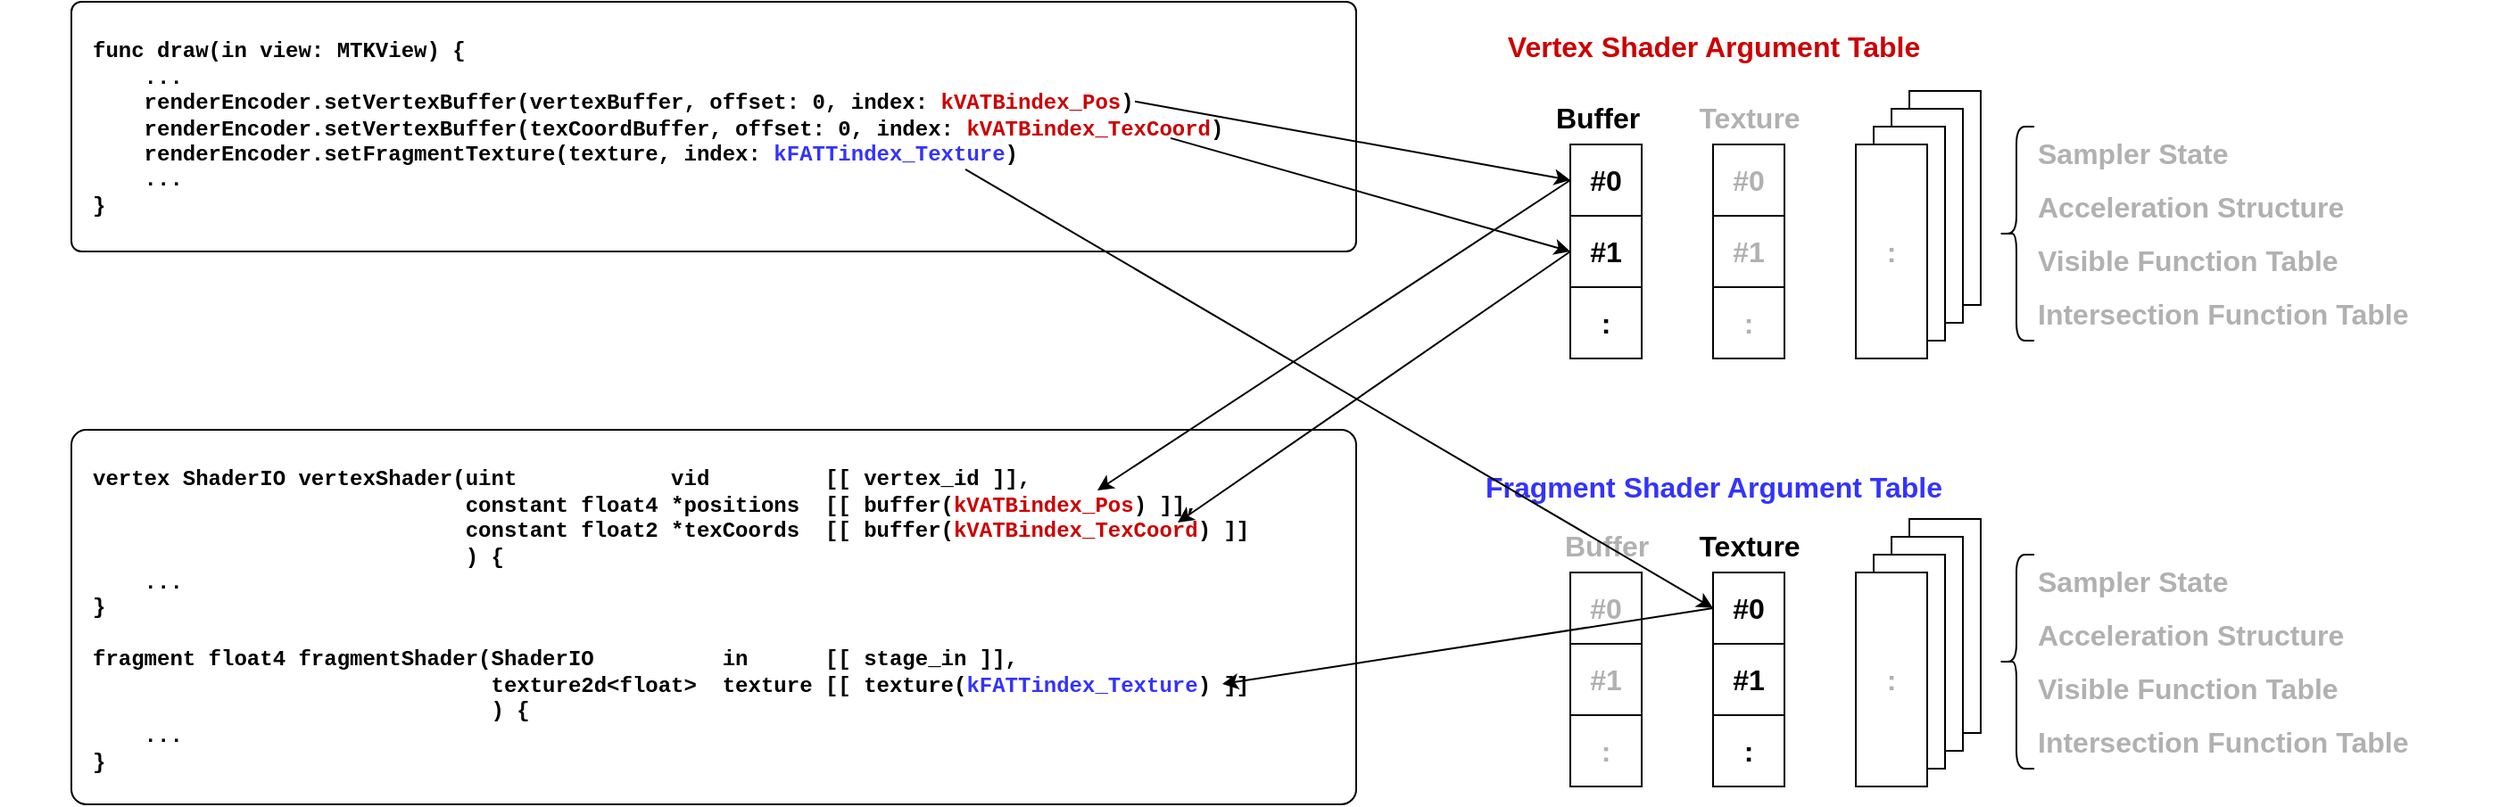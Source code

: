 <mxfile version="21.6.8" type="google">
  <diagram name="ページ1" id="1Cyc8Ljjhx49Ur-3QJ39">
    <mxGraphModel grid="1" page="1" gridSize="10" guides="1" tooltips="1" connect="1" arrows="1" fold="1" pageScale="1" pageWidth="1169" pageHeight="827" math="0" shadow="0">
      <root>
        <mxCell id="0" />
        <mxCell id="1" parent="0" />
        <mxCell id="PHYvI0r8NtQNn92GT5w2-1" value=":" style="rounded=0;whiteSpace=wrap;html=1;fontStyle=1;fontSize=16;textOpacity=30;" vertex="1" parent="1">
          <mxGeometry x="1070" y="50" width="40" height="120" as="geometry" />
        </mxCell>
        <mxCell id="PHYvI0r8NtQNn92GT5w2-2" value=":" style="rounded=0;whiteSpace=wrap;html=1;fontStyle=1;fontSize=16;textOpacity=30;" vertex="1" parent="1">
          <mxGeometry x="1060" y="60" width="40" height="120" as="geometry" />
        </mxCell>
        <mxCell id="PHYvI0r8NtQNn92GT5w2-3" value=":" style="rounded=0;whiteSpace=wrap;html=1;fontStyle=1;fontSize=16;textOpacity=30;" vertex="1" parent="1">
          <mxGeometry x="1050" y="70" width="40" height="120" as="geometry" />
        </mxCell>
        <mxCell id="PHYvI0r8NtQNn92GT5w2-4" value="&lt;div&gt;&lt;br&gt;&lt;/div&gt;&lt;div&gt;func draw(in view: MTKView) {&lt;/div&gt;&lt;div&gt;&amp;nbsp; &amp;nbsp; ...&lt;/div&gt;&lt;div&gt;&amp;nbsp; &amp;nbsp; renderEncoder.setVertexBuffer(vertexBuffer, offset: 0, index: &lt;font color=&quot;#cc0000&quot;&gt;kVATBindex_Pos&lt;/font&gt;)&lt;/div&gt;&lt;div&gt;&amp;nbsp; &amp;nbsp; renderEncoder.setVertexBuffer(texCoordBuffer, offset: 0, index: &lt;font color=&quot;#cc0000&quot;&gt;kVATBindex_TexCoord&lt;/font&gt;)&lt;/div&gt;&lt;div&gt;&amp;nbsp; &amp;nbsp; renderEncoder.setFragmentTexture(texture, index: &lt;font color=&quot;#3333ff&quot;&gt;kFATTindex_Texture&lt;/font&gt;)&lt;/div&gt;&lt;div&gt;&amp;nbsp; &amp;nbsp; ...&lt;/div&gt;&lt;div&gt;}&lt;/div&gt;&lt;div&gt;&lt;br&gt;&lt;/div&gt;" style="rounded=1;whiteSpace=wrap;html=1;align=left;fontFamily=Courier New;fontStyle=1;spacingLeft=10;verticalAlign=top;arcSize=4;" vertex="1" parent="1">
          <mxGeometry x="40" width="720" height="140" as="geometry" />
        </mxCell>
        <mxCell id="PHYvI0r8NtQNn92GT5w2-5" value="&lt;div&gt;&lt;br&gt;&lt;/div&gt;&lt;div&gt;&lt;div&gt;vertex ShaderIO vertexShader(uint&amp;nbsp; &amp;nbsp; &amp;nbsp; &amp;nbsp; &amp;nbsp; &amp;nbsp; vid&amp;nbsp; &amp;nbsp; &amp;nbsp; &amp;nbsp; &amp;nbsp;[[ vertex_id ]],&lt;/div&gt;&lt;div&gt;&amp;nbsp; &amp;nbsp; &amp;nbsp; &amp;nbsp; &amp;nbsp; &amp;nbsp; &amp;nbsp; &amp;nbsp; &amp;nbsp; &amp;nbsp; &amp;nbsp; &amp;nbsp; &amp;nbsp; &amp;nbsp; &amp;nbsp;constant float4 *positions&amp;nbsp; [[ buffer(&lt;font color=&quot;#cc0000&quot;&gt;kVATBindex_Pos&lt;/font&gt;) ]],&lt;/div&gt;&lt;div&gt;&amp;nbsp; &amp;nbsp; &amp;nbsp; &amp;nbsp; &amp;nbsp; &amp;nbsp; &amp;nbsp; &amp;nbsp; &amp;nbsp; &amp;nbsp; &amp;nbsp; &amp;nbsp; &amp;nbsp; &amp;nbsp; &amp;nbsp;constant float2 *texCoords&amp;nbsp; [[ buffer(&lt;font color=&quot;#cc0000&quot;&gt;kVATBindex_TexCoord&lt;/font&gt;) ]]&lt;/div&gt;&lt;div&gt;&amp;nbsp; &amp;nbsp; &amp;nbsp; &amp;nbsp; &amp;nbsp; &amp;nbsp; &amp;nbsp; &amp;nbsp; &amp;nbsp; &amp;nbsp; &amp;nbsp; &amp;nbsp; &amp;nbsp; &amp;nbsp; &amp;nbsp;) {&lt;/div&gt;&lt;div&gt;&amp;nbsp; &amp;nbsp; ...&lt;/div&gt;&lt;div&gt;}&lt;/div&gt;&lt;div&gt;&lt;br&gt;&lt;/div&gt;&lt;div&gt;fragment float4 fragmentShader(ShaderIO&amp;nbsp; &amp;nbsp; &amp;nbsp; &amp;nbsp; &amp;nbsp; in&amp;nbsp; &amp;nbsp; &amp;nbsp; [[ stage_in ]],&lt;/div&gt;&lt;div&gt;&amp;nbsp; &amp;nbsp; &amp;nbsp; &amp;nbsp; &amp;nbsp; &amp;nbsp; &amp;nbsp; &amp;nbsp; &amp;nbsp; &amp;nbsp; &amp;nbsp; &amp;nbsp; &amp;nbsp; &amp;nbsp; &amp;nbsp; &amp;nbsp;texture2d&amp;lt;float&amp;gt;&amp;nbsp; texture [[ texture(&lt;font color=&quot;#3333ff&quot;&gt;kFATTindex_Texture&lt;/font&gt;) ]]&lt;/div&gt;&lt;div&gt;&amp;nbsp; &amp;nbsp; &amp;nbsp; &amp;nbsp; &amp;nbsp; &amp;nbsp; &amp;nbsp; &amp;nbsp; &amp;nbsp; &amp;nbsp; &amp;nbsp; &amp;nbsp; &amp;nbsp; &amp;nbsp; &amp;nbsp; &amp;nbsp;) {&lt;/div&gt;&lt;div&gt;&amp;nbsp; &amp;nbsp; ...&lt;/div&gt;&lt;div&gt;}&lt;/div&gt;&lt;/div&gt;" style="rounded=1;whiteSpace=wrap;html=1;align=left;fontFamily=Courier New;fontStyle=1;spacingLeft=10;verticalAlign=top;arcSize=4;" vertex="1" parent="1">
          <mxGeometry x="40" y="240" width="720" height="210" as="geometry" />
        </mxCell>
        <mxCell id="PHYvI0r8NtQNn92GT5w2-6" style="rounded=0;orthogonalLoop=1;jettySize=auto;html=1;entryX=0.5;entryY=0;entryDx=0;entryDy=0;exitX=0;exitY=0.5;exitDx=0;exitDy=0;" edge="1" parent="1" source="PHYvI0r8NtQNn92GT5w2-7" target="PHYvI0r8NtQNn92GT5w2-22">
          <mxGeometry relative="1" as="geometry" />
        </mxCell>
        <mxCell id="PHYvI0r8NtQNn92GT5w2-7" value="#0" style="rounded=0;whiteSpace=wrap;html=1;fontStyle=1;fontSize=16;" vertex="1" parent="1">
          <mxGeometry x="880" y="80" width="40" height="40" as="geometry" />
        </mxCell>
        <mxCell id="PHYvI0r8NtQNn92GT5w2-8" value=":" style="rounded=0;whiteSpace=wrap;html=1;fontStyle=1;fontSize=16;" vertex="1" parent="1">
          <mxGeometry x="880" y="160" width="40" height="40" as="geometry" />
        </mxCell>
        <mxCell id="PHYvI0r8NtQNn92GT5w2-9" style="edgeStyle=none;shape=connector;rounded=0;orthogonalLoop=1;jettySize=auto;html=1;labelBackgroundColor=default;strokeColor=default;fontFamily=Helvetica;fontSize=11;fontColor=default;endArrow=classic;entryX=1;entryY=0.5;entryDx=0;entryDy=0;exitX=0;exitY=0.5;exitDx=0;exitDy=0;" edge="1" parent="1" source="PHYvI0r8NtQNn92GT5w2-10" target="PHYvI0r8NtQNn92GT5w2-23">
          <mxGeometry relative="1" as="geometry" />
        </mxCell>
        <mxCell id="PHYvI0r8NtQNn92GT5w2-10" value="#1" style="rounded=0;whiteSpace=wrap;html=1;fontStyle=1;fontSize=16;" vertex="1" parent="1">
          <mxGeometry x="880" y="120" width="40" height="40" as="geometry" />
        </mxCell>
        <mxCell id="PHYvI0r8NtQNn92GT5w2-11" value="Vertex Shader Argument Table" style="text;html=1;align=center;verticalAlign=middle;resizable=0;points=[];autosize=1;strokeColor=none;fillColor=none;fontStyle=1;fontSize=16;fontColor=#CC0000;" vertex="1" parent="1">
          <mxGeometry x="835" y="10" width="250" height="30" as="geometry" />
        </mxCell>
        <mxCell id="PHYvI0r8NtQNn92GT5w2-12" value="Fragment Shader Argument Table" style="text;html=1;align=center;verticalAlign=middle;resizable=0;points=[];autosize=1;strokeColor=none;fillColor=none;fontStyle=1;fontSize=16;fontColor=#3333FF;" vertex="1" parent="1">
          <mxGeometry x="820" y="257" width="280" height="30" as="geometry" />
        </mxCell>
        <mxCell id="PHYvI0r8NtQNn92GT5w2-13" value="#0" style="rounded=0;whiteSpace=wrap;html=1;fontStyle=1;fontSize=16;textOpacity=30;" vertex="1" parent="1">
          <mxGeometry x="880" y="320" width="40" height="40" as="geometry" />
        </mxCell>
        <mxCell id="PHYvI0r8NtQNn92GT5w2-14" value=":" style="rounded=0;whiteSpace=wrap;html=1;fontStyle=1;fontSize=16;textOpacity=30;" vertex="1" parent="1">
          <mxGeometry x="880" y="400" width="40" height="40" as="geometry" />
        </mxCell>
        <mxCell id="PHYvI0r8NtQNn92GT5w2-15" value="#1" style="rounded=0;whiteSpace=wrap;html=1;fontStyle=1;fontSize=16;textOpacity=30;" vertex="1" parent="1">
          <mxGeometry x="880" y="360" width="40" height="40" as="geometry" />
        </mxCell>
        <mxCell id="PHYvI0r8NtQNn92GT5w2-16" style="rounded=0;orthogonalLoop=1;jettySize=auto;html=1;entryX=0;entryY=0.5;entryDx=0;entryDy=0;" edge="1" parent="1" source="PHYvI0r8NtQNn92GT5w2-17" target="PHYvI0r8NtQNn92GT5w2-7">
          <mxGeometry relative="1" as="geometry" />
        </mxCell>
        <mxCell id="PHYvI0r8NtQNn92GT5w2-17" value="" style="rounded=0;whiteSpace=wrap;html=1;fontColor=default;fillColor=none;strokeColor=none;" vertex="1" parent="1">
          <mxGeometry x="626" y="50" width="10" height="10" as="geometry" />
        </mxCell>
        <mxCell id="PHYvI0r8NtQNn92GT5w2-18" style="rounded=0;orthogonalLoop=1;jettySize=auto;html=1;entryX=0;entryY=0.5;entryDx=0;entryDy=0;" edge="1" parent="1" source="PHYvI0r8NtQNn92GT5w2-19" target="PHYvI0r8NtQNn92GT5w2-10">
          <mxGeometry relative="1" as="geometry">
            <mxPoint x="710" y="160" as="targetPoint" />
          </mxGeometry>
        </mxCell>
        <mxCell id="PHYvI0r8NtQNn92GT5w2-19" value="" style="rounded=0;whiteSpace=wrap;html=1;fontColor=default;fillColor=none;strokeColor=none;" vertex="1" parent="1">
          <mxGeometry x="646" y="70" width="10" height="10" as="geometry" />
        </mxCell>
        <mxCell id="PHYvI0r8NtQNn92GT5w2-20" style="rounded=0;orthogonalLoop=1;jettySize=auto;html=1;entryX=0;entryY=0.5;entryDx=0;entryDy=0;" edge="1" parent="1" source="PHYvI0r8NtQNn92GT5w2-21" target="PHYvI0r8NtQNn92GT5w2-31">
          <mxGeometry relative="1" as="geometry">
            <mxPoint x="670" y="160" as="targetPoint" />
          </mxGeometry>
        </mxCell>
        <mxCell id="PHYvI0r8NtQNn92GT5w2-21" value="" style="rounded=0;whiteSpace=wrap;html=1;fontColor=default;fillColor=none;strokeColor=none;" vertex="1" parent="1">
          <mxGeometry x="531" y="86" width="10" height="10" as="geometry" />
        </mxCell>
        <mxCell id="PHYvI0r8NtQNn92GT5w2-22" value="" style="rounded=0;whiteSpace=wrap;html=1;fillColor=none;strokeColor=none;" vertex="1" parent="1">
          <mxGeometry x="610" y="274" width="10" height="10" as="geometry" />
        </mxCell>
        <mxCell id="PHYvI0r8NtQNn92GT5w2-23" value="" style="rounded=0;whiteSpace=wrap;html=1;fillColor=none;strokeColor=none;" vertex="1" parent="1">
          <mxGeometry x="650" y="287" width="10" height="10" as="geometry" />
        </mxCell>
        <mxCell id="PHYvI0r8NtQNn92GT5w2-24" value="" style="rounded=0;whiteSpace=wrap;html=1;fillColor=none;strokeColor=none;" vertex="1" parent="1">
          <mxGeometry x="675" y="380" width="10" height="10" as="geometry" />
        </mxCell>
        <mxCell id="PHYvI0r8NtQNn92GT5w2-25" value="Buffer" style="text;html=1;align=center;verticalAlign=middle;resizable=0;points=[];autosize=1;strokeColor=none;fillColor=none;fontStyle=1;fontSize=16;fontColor=#000000;" vertex="1" parent="1">
          <mxGeometry x="860" y="50" width="70" height="30" as="geometry" />
        </mxCell>
        <mxCell id="PHYvI0r8NtQNn92GT5w2-26" value="Buffer" style="text;html=1;align=center;verticalAlign=middle;resizable=0;points=[];autosize=1;strokeColor=none;fillColor=none;fontStyle=1;fontSize=16;fontColor=#000000;textOpacity=30;" vertex="1" parent="1">
          <mxGeometry x="865" y="290" width="70" height="30" as="geometry" />
        </mxCell>
        <mxCell id="PHYvI0r8NtQNn92GT5w2-27" value="#0" style="rounded=0;whiteSpace=wrap;html=1;fontStyle=1;fontSize=16;textOpacity=30;" vertex="1" parent="1">
          <mxGeometry x="960" y="80" width="40" height="40" as="geometry" />
        </mxCell>
        <mxCell id="PHYvI0r8NtQNn92GT5w2-28" value=":" style="rounded=0;whiteSpace=wrap;html=1;fontStyle=1;fontSize=16;textOpacity=30;" vertex="1" parent="1">
          <mxGeometry x="960" y="160" width="40" height="40" as="geometry" />
        </mxCell>
        <mxCell id="PHYvI0r8NtQNn92GT5w2-29" value="#1" style="rounded=0;whiteSpace=wrap;html=1;fontStyle=1;fontSize=16;textOpacity=30;" vertex="1" parent="1">
          <mxGeometry x="960" y="120" width="40" height="40" as="geometry" />
        </mxCell>
        <mxCell id="PHYvI0r8NtQNn92GT5w2-30" value="Texture" style="text;html=1;align=center;verticalAlign=middle;resizable=0;points=[];autosize=1;strokeColor=none;fillColor=none;fontStyle=1;fontSize=16;fontColor=#000000;textOpacity=30;" vertex="1" parent="1">
          <mxGeometry x="940" y="50" width="80" height="30" as="geometry" />
        </mxCell>
        <mxCell id="PHYvI0r8NtQNn92GT5w2-31" value="#0" style="rounded=0;whiteSpace=wrap;html=1;fontStyle=1;fontSize=16;" vertex="1" parent="1">
          <mxGeometry x="960" y="320" width="40" height="40" as="geometry" />
        </mxCell>
        <mxCell id="PHYvI0r8NtQNn92GT5w2-32" value=":" style="rounded=0;whiteSpace=wrap;html=1;fontStyle=1;fontSize=16;" vertex="1" parent="1">
          <mxGeometry x="960" y="400" width="40" height="40" as="geometry" />
        </mxCell>
        <mxCell id="PHYvI0r8NtQNn92GT5w2-33" value="#1" style="rounded=0;whiteSpace=wrap;html=1;fontStyle=1;fontSize=16;" vertex="1" parent="1">
          <mxGeometry x="960" y="360" width="40" height="40" as="geometry" />
        </mxCell>
        <mxCell id="PHYvI0r8NtQNn92GT5w2-34" value="Texture" style="text;html=1;align=center;verticalAlign=middle;resizable=0;points=[];autosize=1;strokeColor=none;fillColor=none;fontStyle=1;fontSize=16;fontColor=#000000;" vertex="1" parent="1">
          <mxGeometry x="940" y="290" width="80" height="30" as="geometry" />
        </mxCell>
        <mxCell id="PHYvI0r8NtQNn92GT5w2-35" style="edgeStyle=none;shape=connector;rounded=0;orthogonalLoop=1;jettySize=auto;html=1;entryX=1;entryY=0.25;entryDx=0;entryDy=0;labelBackgroundColor=default;strokeColor=default;fontFamily=Helvetica;fontSize=11;fontColor=default;endArrow=classic;exitX=0;exitY=0.5;exitDx=0;exitDy=0;" edge="1" parent="1" source="PHYvI0r8NtQNn92GT5w2-31" target="PHYvI0r8NtQNn92GT5w2-24">
          <mxGeometry relative="1" as="geometry" />
        </mxCell>
        <mxCell id="PHYvI0r8NtQNn92GT5w2-36" value="Sampler State" style="text;html=1;align=left;verticalAlign=middle;resizable=0;points=[];autosize=1;strokeColor=none;fillColor=none;fontStyle=1;fontSize=16;fontColor=#000000;textOpacity=30;" vertex="1" parent="1">
          <mxGeometry x="1140" y="70" width="130" height="30" as="geometry" />
        </mxCell>
        <mxCell id="PHYvI0r8NtQNn92GT5w2-37" value="Acceleration Structure" style="text;html=1;align=left;verticalAlign=middle;resizable=0;points=[];autosize=1;strokeColor=none;fillColor=none;fontStyle=1;fontSize=16;fontColor=#000000;textOpacity=30;" vertex="1" parent="1">
          <mxGeometry x="1140" y="100" width="200" height="30" as="geometry" />
        </mxCell>
        <mxCell id="PHYvI0r8NtQNn92GT5w2-38" value="Visible Function Table" style="text;html=1;align=left;verticalAlign=middle;resizable=0;points=[];autosize=1;strokeColor=none;fillColor=none;fontStyle=1;fontSize=16;fontColor=#000000;textOpacity=30;" vertex="1" parent="1">
          <mxGeometry x="1140" y="130" width="190" height="30" as="geometry" />
        </mxCell>
        <mxCell id="PHYvI0r8NtQNn92GT5w2-39" value="Intersection Function Table" style="text;html=1;align=left;verticalAlign=middle;resizable=0;points=[];autosize=1;strokeColor=none;fillColor=none;fontStyle=1;fontSize=16;fontColor=#000000;textOpacity=30;" vertex="1" parent="1">
          <mxGeometry x="1140" y="160" width="230" height="30" as="geometry" />
        </mxCell>
        <mxCell id="PHYvI0r8NtQNn92GT5w2-40" value=":" style="rounded=0;whiteSpace=wrap;html=1;fontStyle=1;fontSize=16;textOpacity=30;" vertex="1" parent="1">
          <mxGeometry x="1040" y="80" width="40" height="120" as="geometry" />
        </mxCell>
        <mxCell id="PHYvI0r8NtQNn92GT5w2-41" value="" style="shape=curlyBracket;whiteSpace=wrap;html=1;rounded=1;labelPosition=left;verticalLabelPosition=middle;align=right;verticalAlign=middle;" vertex="1" parent="1">
          <mxGeometry x="1120" y="70" width="20" height="120" as="geometry" />
        </mxCell>
        <mxCell id="PHYvI0r8NtQNn92GT5w2-42" value=":" style="rounded=0;whiteSpace=wrap;html=1;fontStyle=1;fontSize=16;textOpacity=30;" vertex="1" parent="1">
          <mxGeometry x="1070" y="290" width="40" height="120" as="geometry" />
        </mxCell>
        <mxCell id="PHYvI0r8NtQNn92GT5w2-43" value=":" style="rounded=0;whiteSpace=wrap;html=1;fontStyle=1;fontSize=16;textOpacity=30;" vertex="1" parent="1">
          <mxGeometry x="1060" y="300" width="40" height="120" as="geometry" />
        </mxCell>
        <mxCell id="PHYvI0r8NtQNn92GT5w2-44" value=":" style="rounded=0;whiteSpace=wrap;html=1;fontStyle=1;fontSize=16;textOpacity=30;" vertex="1" parent="1">
          <mxGeometry x="1050" y="310" width="40" height="120" as="geometry" />
        </mxCell>
        <mxCell id="PHYvI0r8NtQNn92GT5w2-45" value="Sampler State" style="text;html=1;align=left;verticalAlign=middle;resizable=0;points=[];autosize=1;strokeColor=none;fillColor=none;fontStyle=1;fontSize=16;fontColor=#000000;textOpacity=30;" vertex="1" parent="1">
          <mxGeometry x="1140" y="310" width="130" height="30" as="geometry" />
        </mxCell>
        <mxCell id="PHYvI0r8NtQNn92GT5w2-46" value="Acceleration Structure" style="text;html=1;align=left;verticalAlign=middle;resizable=0;points=[];autosize=1;strokeColor=none;fillColor=none;fontStyle=1;fontSize=16;fontColor=#000000;textOpacity=30;" vertex="1" parent="1">
          <mxGeometry x="1140" y="340" width="200" height="30" as="geometry" />
        </mxCell>
        <mxCell id="PHYvI0r8NtQNn92GT5w2-47" value="Visible Function Table" style="text;html=1;align=left;verticalAlign=middle;resizable=0;points=[];autosize=1;strokeColor=none;fillColor=none;fontStyle=1;fontSize=16;fontColor=#000000;textOpacity=30;" vertex="1" parent="1">
          <mxGeometry x="1140" y="370" width="190" height="30" as="geometry" />
        </mxCell>
        <mxCell id="PHYvI0r8NtQNn92GT5w2-48" value="Intersection Function Table" style="text;html=1;align=left;verticalAlign=middle;resizable=0;points=[];autosize=1;strokeColor=none;fillColor=none;fontStyle=1;fontSize=16;fontColor=#000000;textOpacity=30;" vertex="1" parent="1">
          <mxGeometry x="1140" y="400" width="230" height="30" as="geometry" />
        </mxCell>
        <mxCell id="PHYvI0r8NtQNn92GT5w2-49" value=":" style="rounded=0;whiteSpace=wrap;html=1;fontStyle=1;fontSize=16;textOpacity=30;" vertex="1" parent="1">
          <mxGeometry x="1040" y="320" width="40" height="120" as="geometry" />
        </mxCell>
        <mxCell id="PHYvI0r8NtQNn92GT5w2-50" value="" style="shape=curlyBracket;whiteSpace=wrap;html=1;rounded=1;labelPosition=left;verticalLabelPosition=middle;align=right;verticalAlign=middle;" vertex="1" parent="1">
          <mxGeometry x="1120" y="310" width="20" height="120" as="geometry" />
        </mxCell>
        <mxCell id="PHYvI0r8NtQNn92GT5w2-51" value="" style="rounded=0;whiteSpace=wrap;html=1;strokeColor=none;fillColor=none;" vertex="1" parent="1">
          <mxGeometry width="40" height="40" as="geometry" />
        </mxCell>
        <mxCell id="PHYvI0r8NtQNn92GT5w2-52" value="" style="rounded=0;whiteSpace=wrap;html=1;strokeColor=none;fillColor=none;" vertex="1" parent="1">
          <mxGeometry x="1360" width="40" height="40" as="geometry" />
        </mxCell>
      </root>
    </mxGraphModel>
  </diagram>
</mxfile>
